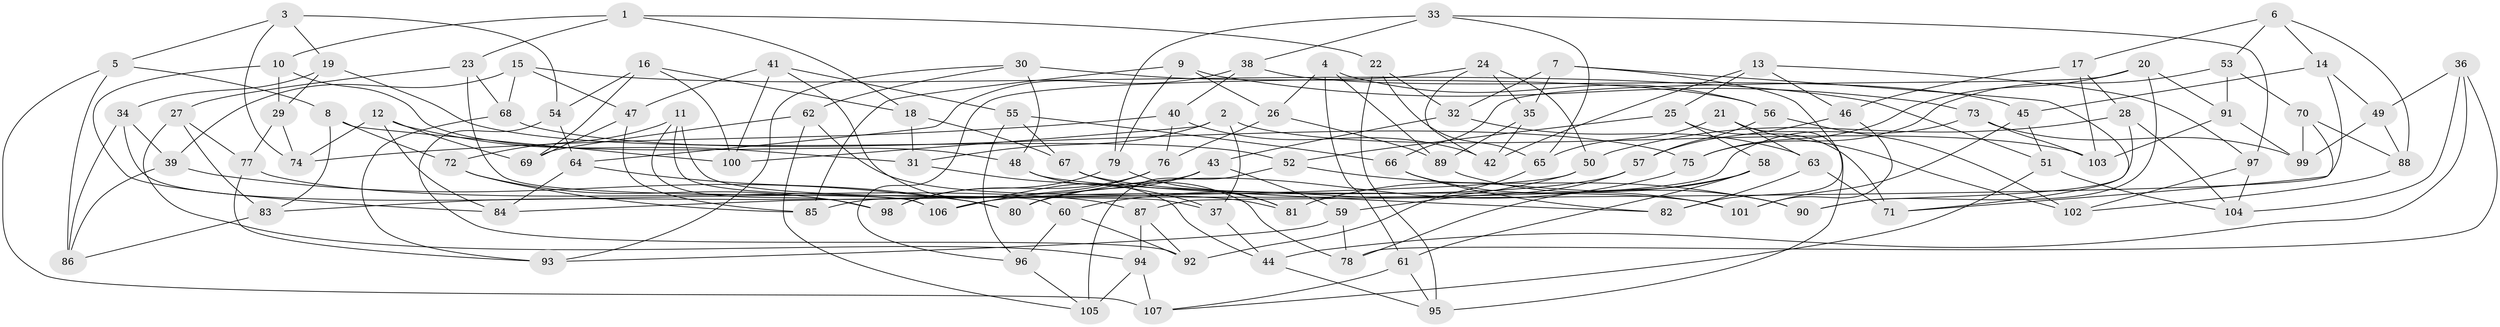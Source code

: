 // Generated by graph-tools (version 1.1) at 2025/16/03/09/25 04:16:32]
// undirected, 107 vertices, 214 edges
graph export_dot {
graph [start="1"]
  node [color=gray90,style=filled];
  1;
  2;
  3;
  4;
  5;
  6;
  7;
  8;
  9;
  10;
  11;
  12;
  13;
  14;
  15;
  16;
  17;
  18;
  19;
  20;
  21;
  22;
  23;
  24;
  25;
  26;
  27;
  28;
  29;
  30;
  31;
  32;
  33;
  34;
  35;
  36;
  37;
  38;
  39;
  40;
  41;
  42;
  43;
  44;
  45;
  46;
  47;
  48;
  49;
  50;
  51;
  52;
  53;
  54;
  55;
  56;
  57;
  58;
  59;
  60;
  61;
  62;
  63;
  64;
  65;
  66;
  67;
  68;
  69;
  70;
  71;
  72;
  73;
  74;
  75;
  76;
  77;
  78;
  79;
  80;
  81;
  82;
  83;
  84;
  85;
  86;
  87;
  88;
  89;
  90;
  91;
  92;
  93;
  94;
  95;
  96;
  97;
  98;
  99;
  100;
  101;
  102;
  103;
  104;
  105;
  106;
  107;
  1 -- 10;
  1 -- 18;
  1 -- 23;
  1 -- 22;
  2 -- 31;
  2 -- 103;
  2 -- 100;
  2 -- 37;
  3 -- 5;
  3 -- 74;
  3 -- 54;
  3 -- 19;
  4 -- 56;
  4 -- 89;
  4 -- 61;
  4 -- 26;
  5 -- 8;
  5 -- 107;
  5 -- 86;
  6 -- 17;
  6 -- 88;
  6 -- 14;
  6 -- 53;
  7 -- 35;
  7 -- 71;
  7 -- 32;
  7 -- 82;
  8 -- 83;
  8 -- 100;
  8 -- 72;
  9 -- 85;
  9 -- 26;
  9 -- 73;
  9 -- 79;
  10 -- 48;
  10 -- 84;
  10 -- 29;
  11 -- 60;
  11 -- 37;
  11 -- 72;
  11 -- 98;
  12 -- 84;
  12 -- 31;
  12 -- 69;
  12 -- 74;
  13 -- 25;
  13 -- 46;
  13 -- 97;
  13 -- 42;
  14 -- 87;
  14 -- 45;
  14 -- 49;
  15 -- 47;
  15 -- 68;
  15 -- 39;
  15 -- 51;
  16 -- 54;
  16 -- 69;
  16 -- 100;
  16 -- 18;
  17 -- 103;
  17 -- 28;
  17 -- 46;
  18 -- 67;
  18 -- 31;
  19 -- 29;
  19 -- 34;
  19 -- 52;
  20 -- 66;
  20 -- 90;
  20 -- 91;
  20 -- 75;
  21 -- 63;
  21 -- 95;
  21 -- 65;
  21 -- 102;
  22 -- 95;
  22 -- 32;
  22 -- 65;
  23 -- 106;
  23 -- 68;
  23 -- 27;
  24 -- 96;
  24 -- 42;
  24 -- 35;
  24 -- 50;
  25 -- 58;
  25 -- 71;
  25 -- 52;
  26 -- 76;
  26 -- 89;
  27 -- 77;
  27 -- 83;
  27 -- 94;
  28 -- 104;
  28 -- 90;
  28 -- 50;
  29 -- 74;
  29 -- 77;
  30 -- 56;
  30 -- 48;
  30 -- 62;
  30 -- 93;
  31 -- 37;
  32 -- 63;
  32 -- 43;
  33 -- 38;
  33 -- 79;
  33 -- 65;
  33 -- 97;
  34 -- 39;
  34 -- 106;
  34 -- 86;
  35 -- 42;
  35 -- 89;
  36 -- 78;
  36 -- 44;
  36 -- 49;
  36 -- 104;
  37 -- 44;
  38 -- 64;
  38 -- 40;
  38 -- 45;
  39 -- 86;
  39 -- 80;
  40 -- 42;
  40 -- 76;
  40 -- 74;
  41 -- 100;
  41 -- 47;
  41 -- 44;
  41 -- 55;
  43 -- 83;
  43 -- 80;
  43 -- 59;
  44 -- 95;
  45 -- 51;
  45 -- 101;
  46 -- 57;
  46 -- 101;
  47 -- 69;
  47 -- 85;
  48 -- 78;
  48 -- 82;
  49 -- 99;
  49 -- 88;
  50 -- 60;
  50 -- 84;
  51 -- 107;
  51 -- 104;
  52 -- 105;
  52 -- 90;
  53 -- 75;
  53 -- 70;
  53 -- 91;
  54 -- 92;
  54 -- 64;
  55 -- 96;
  55 -- 67;
  55 -- 66;
  56 -- 102;
  56 -- 57;
  57 -- 59;
  57 -- 106;
  58 -- 81;
  58 -- 78;
  58 -- 61;
  59 -- 78;
  59 -- 93;
  60 -- 92;
  60 -- 96;
  61 -- 95;
  61 -- 107;
  62 -- 105;
  62 -- 81;
  62 -- 69;
  63 -- 82;
  63 -- 71;
  64 -- 84;
  64 -- 80;
  65 -- 92;
  66 -- 82;
  66 -- 101;
  67 -- 101;
  67 -- 81;
  68 -- 75;
  68 -- 93;
  70 -- 88;
  70 -- 71;
  70 -- 99;
  72 -- 85;
  72 -- 98;
  73 -- 103;
  73 -- 85;
  73 -- 99;
  75 -- 80;
  76 -- 106;
  76 -- 98;
  77 -- 93;
  77 -- 87;
  79 -- 98;
  79 -- 81;
  83 -- 86;
  87 -- 92;
  87 -- 94;
  88 -- 102;
  89 -- 90;
  91 -- 103;
  91 -- 99;
  94 -- 105;
  94 -- 107;
  96 -- 105;
  97 -- 104;
  97 -- 102;
}
